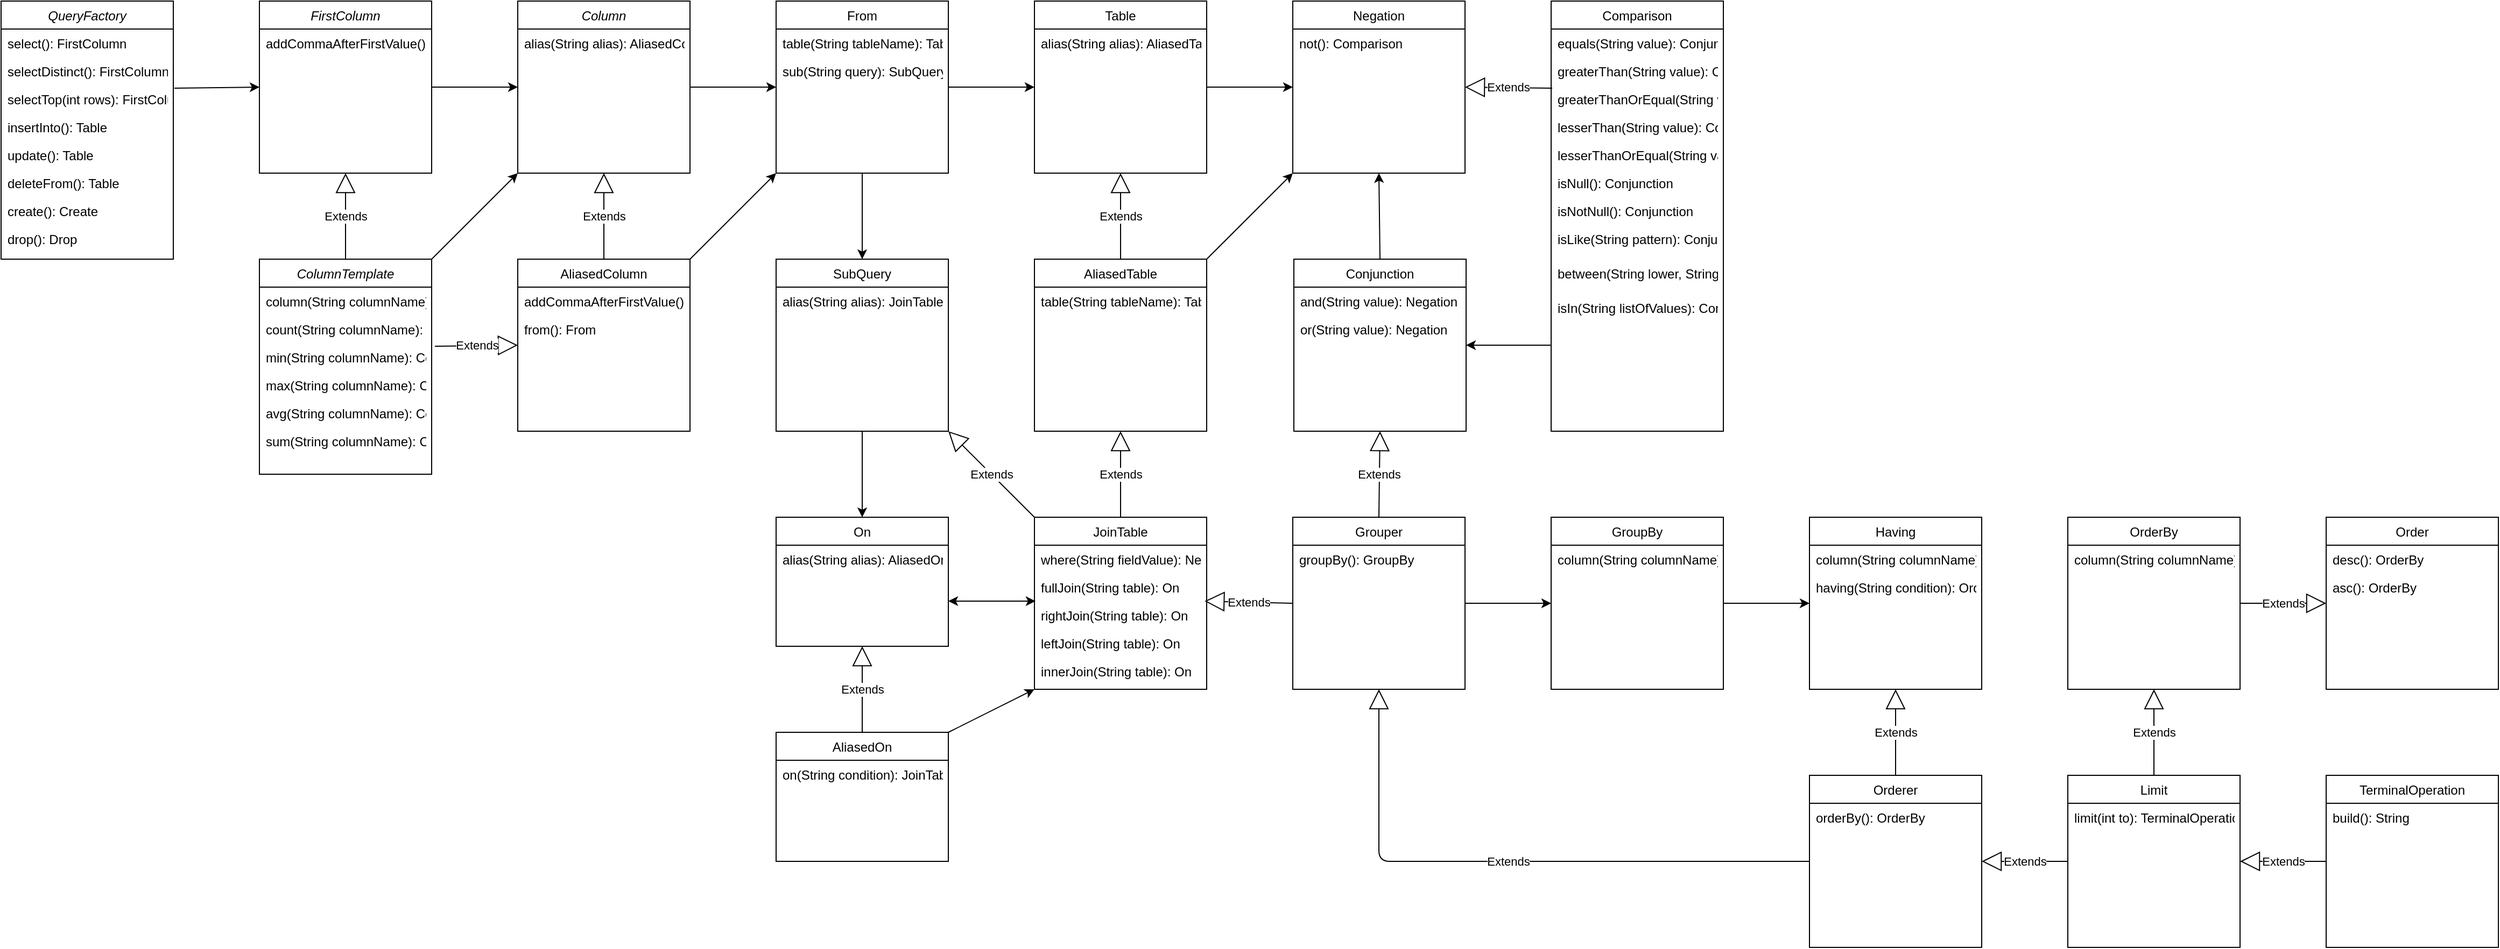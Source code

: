 <mxfile version="14.6.7" type="device" pages="2"><diagram id="C5RBs43oDa-KdzZeNtuy" name="Page-1"><mxGraphModel dx="1026" dy="450" grid="1" gridSize="10" guides="1" tooltips="1" connect="1" arrows="1" fold="1" page="1" pageScale="1" pageWidth="827" pageHeight="1169" math="0" shadow="0"><root><mxCell id="WIyWlLk6GJQsqaUBKTNV-0"/><mxCell id="WIyWlLk6GJQsqaUBKTNV-1" parent="WIyWlLk6GJQsqaUBKTNV-0"/><mxCell id="zkfFHV4jXpPFQw0GAbJ--0" value="Column" style="swimlane;fontStyle=2;align=center;verticalAlign=top;childLayout=stackLayout;horizontal=1;startSize=26;horizontalStack=0;resizeParent=1;resizeLast=0;collapsible=1;marginBottom=0;rounded=0;shadow=0;strokeWidth=1;" parent="WIyWlLk6GJQsqaUBKTNV-1" vertex="1"><mxGeometry x="520" y="280" width="160" height="160" as="geometry"><mxRectangle x="230" y="140" width="160" height="26" as="alternateBounds"/></mxGeometry></mxCell><mxCell id="h24zk3NHVWU1S0sZ4Jsn-0" value="alias(String alias): AliasedColumn" style="text;align=left;verticalAlign=top;spacingLeft=4;spacingRight=4;overflow=hidden;rotatable=0;points=[[0,0.5],[1,0.5]];portConstraint=eastwest;" parent="zkfFHV4jXpPFQw0GAbJ--0" vertex="1"><mxGeometry y="26" width="160" height="26" as="geometry"/></mxCell><mxCell id="zkfFHV4jXpPFQw0GAbJ--17" value="Table" style="swimlane;fontStyle=0;align=center;verticalAlign=top;childLayout=stackLayout;horizontal=1;startSize=26;horizontalStack=0;resizeParent=1;resizeLast=0;collapsible=1;marginBottom=0;rounded=0;shadow=0;strokeWidth=1;" parent="WIyWlLk6GJQsqaUBKTNV-1" vertex="1"><mxGeometry x="1000" y="280" width="160" height="160" as="geometry"><mxRectangle x="550" y="140" width="160" height="26" as="alternateBounds"/></mxGeometry></mxCell><mxCell id="zkfFHV4jXpPFQw0GAbJ--24" value="alias(String alias): AliasedTable" style="text;align=left;verticalAlign=top;spacingLeft=4;spacingRight=4;overflow=hidden;rotatable=0;points=[[0,0.5],[1,0.5]];portConstraint=eastwest;" parent="zkfFHV4jXpPFQw0GAbJ--17" vertex="1"><mxGeometry y="26" width="160" height="26" as="geometry"/></mxCell><mxCell id="h24zk3NHVWU1S0sZ4Jsn-3" value="Conjunction" style="swimlane;fontStyle=0;align=center;verticalAlign=top;childLayout=stackLayout;horizontal=1;startSize=26;horizontalStack=0;resizeParent=1;resizeLast=0;collapsible=1;marginBottom=0;rounded=0;shadow=0;strokeWidth=1;" parent="WIyWlLk6GJQsqaUBKTNV-1" vertex="1"><mxGeometry x="1241" y="520" width="160" height="160" as="geometry"><mxRectangle x="550" y="140" width="160" height="26" as="alternateBounds"/></mxGeometry></mxCell><mxCell id="h24zk3NHVWU1S0sZ4Jsn-6" value="and(String value): Negation" style="text;align=left;verticalAlign=top;spacingLeft=4;spacingRight=4;overflow=hidden;rotatable=0;points=[[0,0.5],[1,0.5]];portConstraint=eastwest;" parent="h24zk3NHVWU1S0sZ4Jsn-3" vertex="1"><mxGeometry y="26" width="160" height="26" as="geometry"/></mxCell><mxCell id="h24zk3NHVWU1S0sZ4Jsn-32" value="or(String value): Negation" style="text;align=left;verticalAlign=top;spacingLeft=4;spacingRight=4;overflow=hidden;rotatable=0;points=[[0,0.5],[1,0.5]];portConstraint=eastwest;" parent="h24zk3NHVWU1S0sZ4Jsn-3" vertex="1"><mxGeometry y="52" width="160" height="26" as="geometry"/></mxCell><mxCell id="h24zk3NHVWU1S0sZ4Jsn-11" value="QueryFactory" style="swimlane;fontStyle=2;align=center;verticalAlign=top;childLayout=stackLayout;horizontal=1;startSize=26;horizontalStack=0;resizeParent=1;resizeLast=0;collapsible=1;marginBottom=0;rounded=0;shadow=0;strokeWidth=1;" parent="WIyWlLk6GJQsqaUBKTNV-1" vertex="1"><mxGeometry x="40" y="280" width="160" height="240" as="geometry"><mxRectangle x="230" y="140" width="160" height="26" as="alternateBounds"/></mxGeometry></mxCell><mxCell id="h24zk3NHVWU1S0sZ4Jsn-12" value="select(): FirstColumn" style="text;align=left;verticalAlign=top;spacingLeft=4;spacingRight=4;overflow=hidden;rotatable=0;points=[[0,0.5],[1,0.5]];portConstraint=eastwest;" parent="h24zk3NHVWU1S0sZ4Jsn-11" vertex="1"><mxGeometry y="26" width="160" height="26" as="geometry"/></mxCell><mxCell id="h24zk3NHVWU1S0sZ4Jsn-14" value="selectDistinct(): FirstColumn" style="text;align=left;verticalAlign=top;spacingLeft=4;spacingRight=4;overflow=hidden;rotatable=0;points=[[0,0.5],[1,0.5]];portConstraint=eastwest;" parent="h24zk3NHVWU1S0sZ4Jsn-11" vertex="1"><mxGeometry y="52" width="160" height="26" as="geometry"/></mxCell><mxCell id="EfB675swxj0_n4PeyxLj-0" value="selectTop(int rows): FirstColumn" style="text;align=left;verticalAlign=top;spacingLeft=4;spacingRight=4;overflow=hidden;rotatable=0;points=[[0,0.5],[1,0.5]];portConstraint=eastwest;" parent="h24zk3NHVWU1S0sZ4Jsn-11" vertex="1"><mxGeometry y="78" width="160" height="26" as="geometry"/></mxCell><mxCell id="h1repfMXLiARq4BlfmfQ-0" value="insertInto(): Table" style="text;align=left;verticalAlign=top;spacingLeft=4;spacingRight=4;overflow=hidden;rotatable=0;points=[[0,0.5],[1,0.5]];portConstraint=eastwest;" parent="h24zk3NHVWU1S0sZ4Jsn-11" vertex="1"><mxGeometry y="104" width="160" height="26" as="geometry"/></mxCell><mxCell id="WQTlYZZ8xY4NNlDOQnOh-1" value="update(): Table" style="text;align=left;verticalAlign=top;spacingLeft=4;spacingRight=4;overflow=hidden;rotatable=0;points=[[0,0.5],[1,0.5]];portConstraint=eastwest;" vertex="1" parent="h24zk3NHVWU1S0sZ4Jsn-11"><mxGeometry y="130" width="160" height="26" as="geometry"/></mxCell><mxCell id="WQTlYZZ8xY4NNlDOQnOh-20" value="deleteFrom(): Table" style="text;align=left;verticalAlign=top;spacingLeft=4;spacingRight=4;overflow=hidden;rotatable=0;points=[[0,0.5],[1,0.5]];portConstraint=eastwest;" vertex="1" parent="h24zk3NHVWU1S0sZ4Jsn-11"><mxGeometry y="156" width="160" height="26" as="geometry"/></mxCell><mxCell id="EfB675swxj0_n4PeyxLj-1" value="create(): Create" style="text;align=left;verticalAlign=top;spacingLeft=4;spacingRight=4;overflow=hidden;rotatable=0;points=[[0,0.5],[1,0.5]];portConstraint=eastwest;" parent="h24zk3NHVWU1S0sZ4Jsn-11" vertex="1"><mxGeometry y="182" width="160" height="26" as="geometry"/></mxCell><mxCell id="WQTlYZZ8xY4NNlDOQnOh-0" value="drop(): Drop" style="text;align=left;verticalAlign=top;spacingLeft=4;spacingRight=4;overflow=hidden;rotatable=0;points=[[0,0.5],[1,0.5]];portConstraint=eastwest;" vertex="1" parent="h24zk3NHVWU1S0sZ4Jsn-11"><mxGeometry y="208" width="160" height="26" as="geometry"/></mxCell><mxCell id="h24zk3NHVWU1S0sZ4Jsn-25" value="AliasedColumn" style="swimlane;fontStyle=0;align=center;verticalAlign=top;childLayout=stackLayout;horizontal=1;startSize=26;horizontalStack=0;resizeParent=1;resizeLast=0;collapsible=1;marginBottom=0;rounded=0;shadow=0;strokeWidth=1;" parent="WIyWlLk6GJQsqaUBKTNV-1" vertex="1"><mxGeometry x="520" y="520" width="160" height="160" as="geometry"><mxRectangle x="550" y="140" width="160" height="26" as="alternateBounds"/></mxGeometry></mxCell><mxCell id="Hs2EF_9010h0EkMGhD_J-79" value="addCommaAfterFirstValue(): void" style="text;align=left;verticalAlign=top;spacingLeft=4;spacingRight=4;overflow=hidden;rotatable=0;points=[[0,0.5],[1,0.5]];portConstraint=eastwest;" parent="h24zk3NHVWU1S0sZ4Jsn-25" vertex="1"><mxGeometry y="26" width="160" height="26" as="geometry"/></mxCell><mxCell id="h24zk3NHVWU1S0sZ4Jsn-28" value="from(): From" style="text;align=left;verticalAlign=top;spacingLeft=4;spacingRight=4;overflow=hidden;rotatable=0;points=[[0,0.5],[1,0.5]];portConstraint=eastwest;" parent="h24zk3NHVWU1S0sZ4Jsn-25" vertex="1"><mxGeometry y="52" width="160" height="26" as="geometry"/></mxCell><mxCell id="h24zk3NHVWU1S0sZ4Jsn-30" value="" style="endArrow=classic;html=1;entryX=0;entryY=0.5;entryDx=0;entryDy=0;" parent="WIyWlLk6GJQsqaUBKTNV-1" target="Hs2EF_9010h0EkMGhD_J-81" edge="1"><mxGeometry width="50" height="50" relative="1" as="geometry"><mxPoint x="680" y="360" as="sourcePoint"/><mxPoint x="760" y="397" as="targetPoint"/></mxGeometry></mxCell><mxCell id="h24zk3NHVWU1S0sZ4Jsn-34" value="On" style="swimlane;fontStyle=0;align=center;verticalAlign=top;childLayout=stackLayout;horizontal=1;startSize=26;horizontalStack=0;resizeParent=1;resizeLast=0;collapsible=1;marginBottom=0;rounded=0;shadow=0;strokeWidth=1;" parent="WIyWlLk6GJQsqaUBKTNV-1" vertex="1"><mxGeometry x="760" y="760" width="160" height="120" as="geometry"><mxRectangle x="550" y="140" width="160" height="26" as="alternateBounds"/></mxGeometry></mxCell><mxCell id="Hs2EF_9010h0EkMGhD_J-50" value="alias(String alias): AliasedOn" style="text;align=left;verticalAlign=top;spacingLeft=4;spacingRight=4;overflow=hidden;rotatable=0;points=[[0,0.5],[1,0.5]];portConstraint=eastwest;" parent="h24zk3NHVWU1S0sZ4Jsn-34" vertex="1"><mxGeometry y="26" width="160" height="26" as="geometry"/></mxCell><mxCell id="h24zk3NHVWU1S0sZ4Jsn-42" value="" style="endArrow=classic;html=1;entryX=0;entryY=1;entryDx=0;entryDy=0;exitX=1;exitY=0;exitDx=0;exitDy=0;" parent="WIyWlLk6GJQsqaUBKTNV-1" source="h24zk3NHVWU1S0sZ4Jsn-25" target="Hs2EF_9010h0EkMGhD_J-81" edge="1"><mxGeometry width="50" height="50" relative="1" as="geometry"><mxPoint x="680" y="530" as="sourcePoint"/><mxPoint x="760" y="531" as="targetPoint"/></mxGeometry></mxCell><mxCell id="h24zk3NHVWU1S0sZ4Jsn-43" value="Negation" style="swimlane;fontStyle=0;align=center;verticalAlign=top;childLayout=stackLayout;horizontal=1;startSize=26;horizontalStack=0;resizeParent=1;resizeLast=0;collapsible=1;marginBottom=0;rounded=0;shadow=0;strokeWidth=1;" parent="WIyWlLk6GJQsqaUBKTNV-1" vertex="1"><mxGeometry x="1240" y="280" width="160" height="160" as="geometry"><mxRectangle x="550" y="140" width="160" height="26" as="alternateBounds"/></mxGeometry></mxCell><mxCell id="h24zk3NHVWU1S0sZ4Jsn-48" value="not(): Comparison" style="text;align=left;verticalAlign=top;spacingLeft=4;spacingRight=4;overflow=hidden;rotatable=0;points=[[0,0.5],[1,0.5]];portConstraint=eastwest;" parent="h24zk3NHVWU1S0sZ4Jsn-43" vertex="1"><mxGeometry y="26" width="160" height="26" as="geometry"/></mxCell><mxCell id="h24zk3NHVWU1S0sZ4Jsn-49" value="" style="endArrow=classic;html=1;entryX=0;entryY=0.5;entryDx=0;entryDy=0;exitX=1;exitY=0.5;exitDx=0;exitDy=0;" parent="WIyWlLk6GJQsqaUBKTNV-1" source="zkfFHV4jXpPFQw0GAbJ--17" target="h24zk3NHVWU1S0sZ4Jsn-43" edge="1"><mxGeometry width="50" height="50" relative="1" as="geometry"><mxPoint x="1170" y="390" as="sourcePoint"/><mxPoint x="1250" y="390" as="targetPoint"/></mxGeometry></mxCell><mxCell id="h24zk3NHVWU1S0sZ4Jsn-52" value="FirstColumn" style="swimlane;fontStyle=2;align=center;verticalAlign=top;childLayout=stackLayout;horizontal=1;startSize=26;horizontalStack=0;resizeParent=1;resizeLast=0;collapsible=1;marginBottom=0;rounded=0;shadow=0;strokeWidth=1;" parent="WIyWlLk6GJQsqaUBKTNV-1" vertex="1"><mxGeometry x="280" y="280" width="160" height="160" as="geometry"><mxRectangle x="230" y="140" width="160" height="26" as="alternateBounds"/></mxGeometry></mxCell><mxCell id="Hs2EF_9010h0EkMGhD_J-70" value="addCommaAfterFirstValue(): void" style="text;align=left;verticalAlign=top;spacingLeft=4;spacingRight=4;overflow=hidden;rotatable=0;points=[[0,0.5],[1,0.5]];portConstraint=eastwest;" parent="h24zk3NHVWU1S0sZ4Jsn-52" vertex="1"><mxGeometry y="26" width="160" height="26" as="geometry"/></mxCell><mxCell id="h24zk3NHVWU1S0sZ4Jsn-60" value="" style="endArrow=classic;html=1;entryX=0;entryY=0.5;entryDx=0;entryDy=0;exitX=1;exitY=0.5;exitDx=0;exitDy=0;" parent="WIyWlLk6GJQsqaUBKTNV-1" source="h24zk3NHVWU1S0sZ4Jsn-52" target="zkfFHV4jXpPFQw0GAbJ--0" edge="1"><mxGeometry width="50" height="50" relative="1" as="geometry"><mxPoint x="440" y="379" as="sourcePoint"/><mxPoint x="520" y="379" as="targetPoint"/></mxGeometry></mxCell><mxCell id="h1repfMXLiARq4BlfmfQ-1" value="" style="endArrow=classic;html=1;entryX=0;entryY=0.5;entryDx=0;entryDy=0;exitX=1.006;exitY=0.115;exitDx=0;exitDy=0;exitPerimeter=0;" parent="WIyWlLk6GJQsqaUBKTNV-1" source="EfB675swxj0_n4PeyxLj-0" target="h24zk3NHVWU1S0sZ4Jsn-52" edge="1"><mxGeometry width="50" height="50" relative="1" as="geometry"><mxPoint x="240" y="371" as="sourcePoint"/><mxPoint x="280" y="371" as="targetPoint"/></mxGeometry></mxCell><mxCell id="h1repfMXLiARq4BlfmfQ-3" value="AliasedTable" style="swimlane;fontStyle=0;align=center;verticalAlign=top;childLayout=stackLayout;horizontal=1;startSize=26;horizontalStack=0;resizeParent=1;resizeLast=0;collapsible=1;marginBottom=0;rounded=0;shadow=0;strokeWidth=1;" parent="WIyWlLk6GJQsqaUBKTNV-1" vertex="1"><mxGeometry x="1000" y="520" width="160" height="160" as="geometry"><mxRectangle x="550" y="140" width="160" height="26" as="alternateBounds"/></mxGeometry></mxCell><mxCell id="WQTlYZZ8xY4NNlDOQnOh-19" value="table(String tableName): Table" style="text;align=left;verticalAlign=top;spacingLeft=4;spacingRight=4;overflow=hidden;rotatable=0;points=[[0,0.5],[1,0.5]];portConstraint=eastwest;" vertex="1" parent="h1repfMXLiARq4BlfmfQ-3"><mxGeometry y="26" width="160" height="26" as="geometry"/></mxCell><mxCell id="h1repfMXLiARq4BlfmfQ-11" value="Extends" style="endArrow=block;endSize=16;endFill=0;html=1;exitX=0.5;exitY=0;exitDx=0;exitDy=0;entryX=0.5;entryY=1;entryDx=0;entryDy=0;" parent="WIyWlLk6GJQsqaUBKTNV-1" source="h24zk3NHVWU1S0sZ4Jsn-25" target="zkfFHV4jXpPFQw0GAbJ--0" edge="1"><mxGeometry width="160" relative="1" as="geometry"><mxPoint x="580" y="510" as="sourcePoint"/><mxPoint x="740" y="510" as="targetPoint"/></mxGeometry></mxCell><mxCell id="h1repfMXLiARq4BlfmfQ-12" value="Extends" style="endArrow=block;endSize=16;endFill=0;html=1;exitX=0.5;exitY=0;exitDx=0;exitDy=0;entryX=0.5;entryY=1;entryDx=0;entryDy=0;" parent="WIyWlLk6GJQsqaUBKTNV-1" source="h1repfMXLiARq4BlfmfQ-3" target="zkfFHV4jXpPFQw0GAbJ--17" edge="1"><mxGeometry width="160" relative="1" as="geometry"><mxPoint x="850" y="610" as="sourcePoint"/><mxPoint x="850" y="530" as="targetPoint"/></mxGeometry></mxCell><mxCell id="h1repfMXLiARq4BlfmfQ-13" value="JoinTable" style="swimlane;fontStyle=0;align=center;verticalAlign=top;childLayout=stackLayout;horizontal=1;startSize=26;horizontalStack=0;resizeParent=1;resizeLast=0;collapsible=1;marginBottom=0;rounded=0;shadow=0;strokeWidth=1;" parent="WIyWlLk6GJQsqaUBKTNV-1" vertex="1"><mxGeometry x="1000" y="760" width="160" height="160" as="geometry"><mxRectangle x="550" y="140" width="160" height="26" as="alternateBounds"/></mxGeometry></mxCell><mxCell id="h1repfMXLiARq4BlfmfQ-15" value="where(String fieldValue): Negation" style="text;align=left;verticalAlign=top;spacingLeft=4;spacingRight=4;overflow=hidden;rotatable=0;points=[[0,0.5],[1,0.5]];portConstraint=eastwest;" parent="h1repfMXLiARq4BlfmfQ-13" vertex="1"><mxGeometry y="26" width="160" height="26" as="geometry"/></mxCell><mxCell id="h1repfMXLiARq4BlfmfQ-19" value="fullJoin(String table): On" style="text;align=left;verticalAlign=top;spacingLeft=4;spacingRight=4;overflow=hidden;rotatable=0;points=[[0,0.5],[1,0.5]];portConstraint=eastwest;" parent="h1repfMXLiARq4BlfmfQ-13" vertex="1"><mxGeometry y="52" width="160" height="26" as="geometry"/></mxCell><mxCell id="h1repfMXLiARq4BlfmfQ-18" value="rightJoin(String table): On" style="text;align=left;verticalAlign=top;spacingLeft=4;spacingRight=4;overflow=hidden;rotatable=0;points=[[0,0.5],[1,0.5]];portConstraint=eastwest;" parent="h1repfMXLiARq4BlfmfQ-13" vertex="1"><mxGeometry y="78" width="160" height="26" as="geometry"/></mxCell><mxCell id="h1repfMXLiARq4BlfmfQ-17" value="leftJoin(String table): On" style="text;align=left;verticalAlign=top;spacingLeft=4;spacingRight=4;overflow=hidden;rotatable=0;points=[[0,0.5],[1,0.5]];portConstraint=eastwest;" parent="h1repfMXLiARq4BlfmfQ-13" vertex="1"><mxGeometry y="104" width="160" height="26" as="geometry"/></mxCell><mxCell id="h1repfMXLiARq4BlfmfQ-16" value="innerJoin(String table): On" style="text;align=left;verticalAlign=top;spacingLeft=4;spacingRight=4;overflow=hidden;rotatable=0;points=[[0,0.5],[1,0.5]];portConstraint=eastwest;" parent="h1repfMXLiARq4BlfmfQ-13" vertex="1"><mxGeometry y="130" width="160" height="26" as="geometry"/></mxCell><mxCell id="h1repfMXLiARq4BlfmfQ-21" value="Comparison" style="swimlane;fontStyle=0;align=center;verticalAlign=top;childLayout=stackLayout;horizontal=1;startSize=26;horizontalStack=0;resizeParent=1;resizeLast=0;collapsible=1;marginBottom=0;rounded=0;shadow=0;strokeWidth=1;" parent="WIyWlLk6GJQsqaUBKTNV-1" vertex="1"><mxGeometry x="1480" y="280" width="160" height="400" as="geometry"><mxRectangle x="550" y="140" width="160" height="26" as="alternateBounds"/></mxGeometry></mxCell><mxCell id="h1repfMXLiARq4BlfmfQ-22" value="equals(String value): Conjunction" style="text;align=left;verticalAlign=top;spacingLeft=4;spacingRight=4;overflow=hidden;rotatable=0;points=[[0,0.5],[1,0.5]];portConstraint=eastwest;" parent="h1repfMXLiARq4BlfmfQ-21" vertex="1"><mxGeometry y="26" width="160" height="26" as="geometry"/></mxCell><mxCell id="h1repfMXLiARq4BlfmfQ-23" value="greaterThan(String value): Conjunction" style="text;align=left;verticalAlign=top;spacingLeft=4;spacingRight=4;overflow=hidden;rotatable=0;points=[[0,0.5],[1,0.5]];portConstraint=eastwest;" parent="h1repfMXLiARq4BlfmfQ-21" vertex="1"><mxGeometry y="52" width="160" height="26" as="geometry"/></mxCell><mxCell id="h1repfMXLiARq4BlfmfQ-24" value="greaterThanOrEqual(String value): Conjunction" style="text;align=left;verticalAlign=top;spacingLeft=4;spacingRight=4;overflow=hidden;rotatable=0;points=[[0,0.5],[1,0.5]];portConstraint=eastwest;" parent="h1repfMXLiARq4BlfmfQ-21" vertex="1"><mxGeometry y="78" width="160" height="26" as="geometry"/></mxCell><mxCell id="h1repfMXLiARq4BlfmfQ-25" value="lesserThan(String value): Conjunction" style="text;align=left;verticalAlign=top;spacingLeft=4;spacingRight=4;overflow=hidden;rotatable=0;points=[[0,0.5],[1,0.5]];portConstraint=eastwest;" parent="h1repfMXLiARq4BlfmfQ-21" vertex="1"><mxGeometry y="104" width="160" height="26" as="geometry"/></mxCell><mxCell id="h1repfMXLiARq4BlfmfQ-26" value="lesserThanOrEqual(String value): Conjunction" style="text;align=left;verticalAlign=top;spacingLeft=4;spacingRight=4;overflow=hidden;rotatable=0;points=[[0,0.5],[1,0.5]];portConstraint=eastwest;" parent="h1repfMXLiARq4BlfmfQ-21" vertex="1"><mxGeometry y="130" width="160" height="26" as="geometry"/></mxCell><mxCell id="h1repfMXLiARq4BlfmfQ-32" value="isNull(): Conjunction" style="text;align=left;verticalAlign=top;spacingLeft=4;spacingRight=4;overflow=hidden;rotatable=0;points=[[0,0.5],[1,0.5]];portConstraint=eastwest;" parent="h1repfMXLiARq4BlfmfQ-21" vertex="1"><mxGeometry y="156" width="160" height="26" as="geometry"/></mxCell><mxCell id="h1repfMXLiARq4BlfmfQ-33" value="isNotNull(): Conjunction" style="text;align=left;verticalAlign=top;spacingLeft=4;spacingRight=4;overflow=hidden;rotatable=0;points=[[0,0.5],[1,0.5]];portConstraint=eastwest;" parent="h1repfMXLiARq4BlfmfQ-21" vertex="1"><mxGeometry y="182" width="160" height="26" as="geometry"/></mxCell><mxCell id="h1repfMXLiARq4BlfmfQ-34" value="isLike(String pattern): Conjunction" style="text;align=left;verticalAlign=top;spacingLeft=4;spacingRight=4;overflow=hidden;rotatable=0;points=[[0,0.5],[1,0.5]];portConstraint=eastwest;" parent="h1repfMXLiARq4BlfmfQ-21" vertex="1"><mxGeometry y="208" width="160" height="32" as="geometry"/></mxCell><mxCell id="EfB675swxj0_n4PeyxLj-2" value="between(String lower, String higher): Conjunction" style="text;align=left;verticalAlign=top;spacingLeft=4;spacingRight=4;overflow=hidden;rotatable=0;points=[[0,0.5],[1,0.5]];portConstraint=eastwest;" parent="h1repfMXLiARq4BlfmfQ-21" vertex="1"><mxGeometry y="240" width="160" height="32" as="geometry"/></mxCell><mxCell id="WQTlYZZ8xY4NNlDOQnOh-27" value="isIn(String listOfValues): Conjunction" style="text;align=left;verticalAlign=top;spacingLeft=4;spacingRight=4;overflow=hidden;rotatable=0;points=[[0,0.5],[1,0.5]];portConstraint=eastwest;" vertex="1" parent="h1repfMXLiARq4BlfmfQ-21"><mxGeometry y="272" width="160" height="32" as="geometry"/></mxCell><mxCell id="h1repfMXLiARq4BlfmfQ-28" value="Extends" style="endArrow=block;endSize=16;endFill=0;html=1;exitX=0.006;exitY=0.115;exitDx=0;exitDy=0;entryX=1;entryY=0.5;entryDx=0;entryDy=0;exitPerimeter=0;" parent="WIyWlLk6GJQsqaUBKTNV-1" source="h1repfMXLiARq4BlfmfQ-24" target="h24zk3NHVWU1S0sZ4Jsn-43" edge="1"><mxGeometry width="160" relative="1" as="geometry"><mxPoint x="1090" y="530" as="sourcePoint"/><mxPoint x="1090" y="450" as="targetPoint"/></mxGeometry></mxCell><mxCell id="h1repfMXLiARq4BlfmfQ-29" value="" style="endArrow=classic;html=1;entryX=1;entryY=0.5;entryDx=0;entryDy=0;" parent="WIyWlLk6GJQsqaUBKTNV-1" target="h24zk3NHVWU1S0sZ4Jsn-3" edge="1"><mxGeometry width="50" height="50" relative="1" as="geometry"><mxPoint x="1480" y="600" as="sourcePoint"/><mxPoint x="1762" y="470" as="targetPoint"/></mxGeometry></mxCell><mxCell id="h1repfMXLiARq4BlfmfQ-30" value="" style="endArrow=classic;html=1;entryX=0;entryY=1;entryDx=0;entryDy=0;exitX=1;exitY=0;exitDx=0;exitDy=0;" parent="WIyWlLk6GJQsqaUBKTNV-1" source="h1repfMXLiARq4BlfmfQ-3" target="h24zk3NHVWU1S0sZ4Jsn-43" edge="1"><mxGeometry width="50" height="50" relative="1" as="geometry"><mxPoint x="1490" y="490" as="sourcePoint"/><mxPoint x="1250" y="530" as="targetPoint"/></mxGeometry></mxCell><mxCell id="Hs2EF_9010h0EkMGhD_J-11" value="Grouper" style="swimlane;fontStyle=0;align=center;verticalAlign=top;childLayout=stackLayout;horizontal=1;startSize=26;horizontalStack=0;resizeParent=1;resizeLast=0;collapsible=1;marginBottom=0;rounded=0;shadow=0;strokeWidth=1;" parent="WIyWlLk6GJQsqaUBKTNV-1" vertex="1"><mxGeometry x="1240" y="760" width="160" height="160" as="geometry"><mxRectangle x="550" y="140" width="160" height="26" as="alternateBounds"/></mxGeometry></mxCell><mxCell id="Hs2EF_9010h0EkMGhD_J-14" value="groupBy(): GroupBy" style="text;align=left;verticalAlign=top;spacingLeft=4;spacingRight=4;overflow=hidden;rotatable=0;points=[[0,0.5],[1,0.5]];portConstraint=eastwest;" parent="Hs2EF_9010h0EkMGhD_J-11" vertex="1"><mxGeometry y="26" width="160" height="26" as="geometry"/></mxCell><mxCell id="Hs2EF_9010h0EkMGhD_J-15" value="Orderer" style="swimlane;fontStyle=0;align=center;verticalAlign=top;childLayout=stackLayout;horizontal=1;startSize=26;horizontalStack=0;resizeParent=1;resizeLast=0;collapsible=1;marginBottom=0;rounded=0;shadow=0;strokeWidth=1;" parent="WIyWlLk6GJQsqaUBKTNV-1" vertex="1"><mxGeometry x="1720" y="1000" width="160" height="160" as="geometry"><mxRectangle x="550" y="140" width="160" height="26" as="alternateBounds"/></mxGeometry></mxCell><mxCell id="Hs2EF_9010h0EkMGhD_J-16" value="orderBy(): OrderBy" style="text;align=left;verticalAlign=top;spacingLeft=4;spacingRight=4;overflow=hidden;rotatable=0;points=[[0,0.5],[1,0.5]];portConstraint=eastwest;" parent="Hs2EF_9010h0EkMGhD_J-15" vertex="1"><mxGeometry y="26" width="160" height="26" as="geometry"/></mxCell><mxCell id="Hs2EF_9010h0EkMGhD_J-18" value="Extends" style="endArrow=block;endSize=16;endFill=0;html=1;exitX=0;exitY=0.5;exitDx=0;exitDy=0;entryX=0.5;entryY=1;entryDx=0;entryDy=0;" parent="WIyWlLk6GJQsqaUBKTNV-1" source="Hs2EF_9010h0EkMGhD_J-15" target="Hs2EF_9010h0EkMGhD_J-11" edge="1"><mxGeometry width="160" relative="1" as="geometry"><mxPoint x="1571" y="1100" as="sourcePoint"/><mxPoint x="1821" y="920" as="targetPoint"/><Array as="points"><mxPoint x="1320" y="1080"/></Array></mxGeometry></mxCell><mxCell id="Hs2EF_9010h0EkMGhD_J-20" value="Extends" style="endArrow=block;endSize=16;endFill=0;html=1;entryX=0.5;entryY=1;entryDx=0;entryDy=0;exitX=0.5;exitY=0;exitDx=0;exitDy=0;" parent="WIyWlLk6GJQsqaUBKTNV-1" source="Hs2EF_9010h0EkMGhD_J-11" target="h24zk3NHVWU1S0sZ4Jsn-3" edge="1"><mxGeometry width="160" relative="1" as="geometry"><mxPoint x="1841" y="800" as="sourcePoint"/><mxPoint x="1842" y="1030" as="targetPoint"/></mxGeometry></mxCell><mxCell id="Hs2EF_9010h0EkMGhD_J-22" value="Limit" style="swimlane;fontStyle=0;align=center;verticalAlign=top;childLayout=stackLayout;horizontal=1;startSize=26;horizontalStack=0;resizeParent=1;resizeLast=0;collapsible=1;marginBottom=0;rounded=0;shadow=0;strokeWidth=1;" parent="WIyWlLk6GJQsqaUBKTNV-1" vertex="1"><mxGeometry x="1960" y="1000" width="160" height="160" as="geometry"><mxRectangle x="550" y="140" width="160" height="26" as="alternateBounds"/></mxGeometry></mxCell><mxCell id="Hs2EF_9010h0EkMGhD_J-23" value="limit(int to): TerminalOperation" style="text;align=left;verticalAlign=top;spacingLeft=4;spacingRight=4;overflow=hidden;rotatable=0;points=[[0,0.5],[1,0.5]];portConstraint=eastwest;" parent="Hs2EF_9010h0EkMGhD_J-22" vertex="1"><mxGeometry y="26" width="160" height="26" as="geometry"/></mxCell><mxCell id="Hs2EF_9010h0EkMGhD_J-24" value="Order" style="swimlane;fontStyle=0;align=center;verticalAlign=top;childLayout=stackLayout;horizontal=1;startSize=26;horizontalStack=0;resizeParent=1;resizeLast=0;collapsible=1;marginBottom=0;rounded=0;shadow=0;strokeWidth=1;" parent="WIyWlLk6GJQsqaUBKTNV-1" vertex="1"><mxGeometry x="2200" y="760" width="160" height="160" as="geometry"><mxRectangle x="550" y="140" width="160" height="26" as="alternateBounds"/></mxGeometry></mxCell><mxCell id="Hs2EF_9010h0EkMGhD_J-25" value="desc(): OrderBy" style="text;align=left;verticalAlign=top;spacingLeft=4;spacingRight=4;overflow=hidden;rotatable=0;points=[[0,0.5],[1,0.5]];portConstraint=eastwest;" parent="Hs2EF_9010h0EkMGhD_J-24" vertex="1"><mxGeometry y="26" width="160" height="26" as="geometry"/></mxCell><mxCell id="Hs2EF_9010h0EkMGhD_J-26" value="asc(): OrderBy" style="text;align=left;verticalAlign=top;spacingLeft=4;spacingRight=4;overflow=hidden;rotatable=0;points=[[0,0.5],[1,0.5]];portConstraint=eastwest;" parent="Hs2EF_9010h0EkMGhD_J-24" vertex="1"><mxGeometry y="52" width="160" height="26" as="geometry"/></mxCell><mxCell id="Hs2EF_9010h0EkMGhD_J-27" value="Extends" style="endArrow=block;endSize=16;endFill=0;html=1;exitX=1;exitY=0.5;exitDx=0;exitDy=0;entryX=0;entryY=0.5;entryDx=0;entryDy=0;" parent="WIyWlLk6GJQsqaUBKTNV-1" source="Hs2EF_9010h0EkMGhD_J-38" target="Hs2EF_9010h0EkMGhD_J-24" edge="1"><mxGeometry width="160" relative="1" as="geometry"><mxPoint x="2110" y="840" as="sourcePoint"/><mxPoint x="1790" y="680" as="targetPoint"/></mxGeometry></mxCell><mxCell id="Hs2EF_9010h0EkMGhD_J-28" value="Extends" style="endArrow=block;endSize=16;endFill=0;html=1;exitX=0;exitY=0.5;exitDx=0;exitDy=0;entryX=0.988;entryY=0;entryDx=0;entryDy=0;entryPerimeter=0;" parent="WIyWlLk6GJQsqaUBKTNV-1" source="Hs2EF_9010h0EkMGhD_J-11" target="h1repfMXLiARq4BlfmfQ-18" edge="1"><mxGeometry width="160" relative="1" as="geometry"><mxPoint x="1571" y="850" as="sourcePoint"/><mxPoint x="1400" y="920" as="targetPoint"/></mxGeometry></mxCell><mxCell id="Hs2EF_9010h0EkMGhD_J-29" value="" style="endArrow=classic;html=1;entryX=0.5;entryY=1;entryDx=0;entryDy=0;exitX=0.5;exitY=0;exitDx=0;exitDy=0;" parent="WIyWlLk6GJQsqaUBKTNV-1" source="h24zk3NHVWU1S0sZ4Jsn-3" target="h24zk3NHVWU1S0sZ4Jsn-43" edge="1"><mxGeometry width="50" height="50" relative="1" as="geometry"><mxPoint x="1571" y="530" as="sourcePoint"/><mxPoint x="1571" y="610" as="targetPoint"/></mxGeometry></mxCell><mxCell id="Hs2EF_9010h0EkMGhD_J-32" value="GroupBy" style="swimlane;fontStyle=0;align=center;verticalAlign=top;childLayout=stackLayout;horizontal=1;startSize=26;horizontalStack=0;resizeParent=1;resizeLast=0;collapsible=1;marginBottom=0;rounded=0;shadow=0;strokeWidth=1;" parent="WIyWlLk6GJQsqaUBKTNV-1" vertex="1"><mxGeometry x="1480" y="760" width="160" height="160" as="geometry"><mxRectangle x="550" y="140" width="160" height="26" as="alternateBounds"/></mxGeometry></mxCell><mxCell id="WQTlYZZ8xY4NNlDOQnOh-14" value="column(String columnName): Having" style="text;align=left;verticalAlign=top;spacingLeft=4;spacingRight=4;overflow=hidden;rotatable=0;points=[[0,0.5],[1,0.5]];portConstraint=eastwest;" vertex="1" parent="Hs2EF_9010h0EkMGhD_J-32"><mxGeometry y="26" width="160" height="26" as="geometry"/></mxCell><mxCell id="Hs2EF_9010h0EkMGhD_J-38" value="OrderBy" style="swimlane;fontStyle=0;align=center;verticalAlign=top;childLayout=stackLayout;horizontal=1;startSize=26;horizontalStack=0;resizeParent=1;resizeLast=0;collapsible=1;marginBottom=0;rounded=0;shadow=0;strokeWidth=1;" parent="WIyWlLk6GJQsqaUBKTNV-1" vertex="1"><mxGeometry x="1960" y="760" width="160" height="160" as="geometry"><mxRectangle x="550" y="140" width="160" height="26" as="alternateBounds"/></mxGeometry></mxCell><mxCell id="Hs2EF_9010h0EkMGhD_J-7" value="column(String columnName): Order" style="text;align=left;verticalAlign=top;spacingLeft=4;spacingRight=4;overflow=hidden;rotatable=0;points=[[0,0.5],[1,0.5]];portConstraint=eastwest;" parent="Hs2EF_9010h0EkMGhD_J-38" vertex="1"><mxGeometry y="26" width="160" height="26" as="geometry"/></mxCell><mxCell id="Hs2EF_9010h0EkMGhD_J-46" value="Extends" style="endArrow=block;endSize=16;endFill=0;html=1;entryX=1;entryY=0.5;entryDx=0;entryDy=0;exitX=0;exitY=0.5;exitDx=0;exitDy=0;" parent="WIyWlLk6GJQsqaUBKTNV-1" source="Hs2EF_9010h0EkMGhD_J-22" target="Hs2EF_9010h0EkMGhD_J-15" edge="1"><mxGeometry width="160" relative="1" as="geometry"><mxPoint x="1970" y="950" as="sourcePoint"/><mxPoint x="1910" y="1090" as="targetPoint"/></mxGeometry></mxCell><mxCell id="Hs2EF_9010h0EkMGhD_J-47" value="Extends" style="endArrow=block;endSize=16;endFill=0;html=1;exitX=0.5;exitY=0;exitDx=0;exitDy=0;entryX=0.5;entryY=1;entryDx=0;entryDy=0;" parent="WIyWlLk6GJQsqaUBKTNV-1" source="Hs2EF_9010h0EkMGhD_J-22" edge="1"><mxGeometry width="160" relative="1" as="geometry"><mxPoint x="1911" y="930" as="sourcePoint"/><mxPoint x="2040" y="920" as="targetPoint"/></mxGeometry></mxCell><mxCell id="Hs2EF_9010h0EkMGhD_J-62" value="Extends" style="endArrow=block;endSize=16;endFill=0;html=1;exitX=0.5;exitY=0;exitDx=0;exitDy=0;entryX=0.5;entryY=1;entryDx=0;entryDy=0;" parent="WIyWlLk6GJQsqaUBKTNV-1" source="h1repfMXLiARq4BlfmfQ-13" target="h1repfMXLiARq4BlfmfQ-3" edge="1"><mxGeometry width="160" relative="1" as="geometry"><mxPoint x="1330" y="930" as="sourcePoint"/><mxPoint x="920" y="680" as="targetPoint"/></mxGeometry></mxCell><mxCell id="Hs2EF_9010h0EkMGhD_J-63" value="AliasedOn" style="swimlane;fontStyle=0;align=center;verticalAlign=top;childLayout=stackLayout;horizontal=1;startSize=26;horizontalStack=0;resizeParent=1;resizeLast=0;collapsible=1;marginBottom=0;rounded=0;shadow=0;strokeWidth=1;" parent="WIyWlLk6GJQsqaUBKTNV-1" vertex="1"><mxGeometry x="760" y="960" width="160" height="120" as="geometry"><mxRectangle x="550" y="140" width="160" height="26" as="alternateBounds"/></mxGeometry></mxCell><mxCell id="Hs2EF_9010h0EkMGhD_J-64" value="on(String condition): JoinTable" style="text;align=left;verticalAlign=top;spacingLeft=4;spacingRight=4;overflow=hidden;rotatable=0;points=[[0,0.5],[1,0.5]];portConstraint=eastwest;" parent="Hs2EF_9010h0EkMGhD_J-63" vertex="1"><mxGeometry y="26" width="160" height="26" as="geometry"/></mxCell><mxCell id="Hs2EF_9010h0EkMGhD_J-66" value="Extends" style="endArrow=block;endSize=16;endFill=0;html=1;exitX=0.5;exitY=0;exitDx=0;exitDy=0;entryX=0.5;entryY=1;entryDx=0;entryDy=0;" parent="WIyWlLk6GJQsqaUBKTNV-1" source="Hs2EF_9010h0EkMGhD_J-63" target="h24zk3NHVWU1S0sZ4Jsn-34" edge="1"><mxGeometry width="160" relative="1" as="geometry"><mxPoint x="1692" y="930" as="sourcePoint"/><mxPoint x="1410" y="930" as="targetPoint"/></mxGeometry></mxCell><mxCell id="Hs2EF_9010h0EkMGhD_J-67" value="" style="endArrow=classic;html=1;exitX=1;exitY=0;exitDx=0;exitDy=0;entryX=0;entryY=1;entryDx=0;entryDy=0;" parent="WIyWlLk6GJQsqaUBKTNV-1" source="Hs2EF_9010h0EkMGhD_J-63" target="h1repfMXLiARq4BlfmfQ-13" edge="1"><mxGeometry width="50" height="50" relative="1" as="geometry"><mxPoint x="1170" y="830" as="sourcePoint"/><mxPoint x="1270" y="801" as="targetPoint"/></mxGeometry></mxCell><mxCell id="Hs2EF_9010h0EkMGhD_J-73" value="ColumnTemplate" style="swimlane;fontStyle=2;align=center;verticalAlign=top;childLayout=stackLayout;horizontal=1;startSize=26;horizontalStack=0;resizeParent=1;resizeLast=0;collapsible=1;marginBottom=0;rounded=0;shadow=0;strokeWidth=1;" parent="WIyWlLk6GJQsqaUBKTNV-1" vertex="1"><mxGeometry x="280" y="520" width="160" height="200" as="geometry"><mxRectangle x="230" y="140" width="160" height="26" as="alternateBounds"/></mxGeometry></mxCell><mxCell id="Hs2EF_9010h0EkMGhD_J-74" value="column(String columnName): FirstColumn" style="text;align=left;verticalAlign=top;spacingLeft=4;spacingRight=4;overflow=hidden;rotatable=0;points=[[0,0.5],[1,0.5]];portConstraint=eastwest;" parent="Hs2EF_9010h0EkMGhD_J-73" vertex="1"><mxGeometry y="26" width="160" height="26" as="geometry"/></mxCell><mxCell id="Hs2EF_9010h0EkMGhD_J-98" value="count(String columnName): Column" style="text;align=left;verticalAlign=top;spacingLeft=4;spacingRight=4;overflow=hidden;rotatable=0;points=[[0,0.5],[1,0.5]];portConstraint=eastwest;" parent="Hs2EF_9010h0EkMGhD_J-73" vertex="1"><mxGeometry y="52" width="160" height="26" as="geometry"/></mxCell><mxCell id="Hs2EF_9010h0EkMGhD_J-75" value="min(String columnName): Column" style="text;align=left;verticalAlign=top;spacingLeft=4;spacingRight=4;overflow=hidden;rotatable=0;points=[[0,0.5],[1,0.5]];portConstraint=eastwest;" parent="Hs2EF_9010h0EkMGhD_J-73" vertex="1"><mxGeometry y="78" width="160" height="26" as="geometry"/></mxCell><mxCell id="Hs2EF_9010h0EkMGhD_J-78" value="max(String columnName): Column" style="text;align=left;verticalAlign=top;spacingLeft=4;spacingRight=4;overflow=hidden;rotatable=0;points=[[0,0.5],[1,0.5]];portConstraint=eastwest;" parent="Hs2EF_9010h0EkMGhD_J-73" vertex="1"><mxGeometry y="104" width="160" height="26" as="geometry"/></mxCell><mxCell id="Hs2EF_9010h0EkMGhD_J-96" value="avg(String columnName): Column" style="text;align=left;verticalAlign=top;spacingLeft=4;spacingRight=4;overflow=hidden;rotatable=0;points=[[0,0.5],[1,0.5]];portConstraint=eastwest;" parent="Hs2EF_9010h0EkMGhD_J-73" vertex="1"><mxGeometry y="130" width="160" height="26" as="geometry"/></mxCell><mxCell id="Hs2EF_9010h0EkMGhD_J-97" value="sum(String columnName): Column" style="text;align=left;verticalAlign=top;spacingLeft=4;spacingRight=4;overflow=hidden;rotatable=0;points=[[0,0.5],[1,0.5]];portConstraint=eastwest;" parent="Hs2EF_9010h0EkMGhD_J-73" vertex="1"><mxGeometry y="156" width="160" height="26" as="geometry"/></mxCell><mxCell id="Hs2EF_9010h0EkMGhD_J-76" value="Extends" style="endArrow=block;endSize=16;endFill=0;html=1;exitX=0.5;exitY=0;exitDx=0;exitDy=0;entryX=0.5;entryY=1;entryDx=0;entryDy=0;" parent="WIyWlLk6GJQsqaUBKTNV-1" source="Hs2EF_9010h0EkMGhD_J-73" target="h24zk3NHVWU1S0sZ4Jsn-52" edge="1"><mxGeometry width="160" relative="1" as="geometry"><mxPoint x="610" y="530" as="sourcePoint"/><mxPoint x="610" y="450" as="targetPoint"/></mxGeometry></mxCell><mxCell id="Hs2EF_9010h0EkMGhD_J-77" value="Extends" style="endArrow=block;endSize=16;endFill=0;html=1;exitX=1.019;exitY=0.115;exitDx=0;exitDy=0;entryX=0;entryY=0.5;entryDx=0;entryDy=0;exitPerimeter=0;" parent="WIyWlLk6GJQsqaUBKTNV-1" source="Hs2EF_9010h0EkMGhD_J-75" target="h24zk3NHVWU1S0sZ4Jsn-25" edge="1"><mxGeometry width="160" relative="1" as="geometry"><mxPoint x="620" y="540" as="sourcePoint"/><mxPoint x="620" y="460" as="targetPoint"/></mxGeometry></mxCell><mxCell id="Hs2EF_9010h0EkMGhD_J-80" value="" style="endArrow=classic;html=1;entryX=0;entryY=1;entryDx=0;entryDy=0;exitX=1;exitY=0;exitDx=0;exitDy=0;" parent="WIyWlLk6GJQsqaUBKTNV-1" source="Hs2EF_9010h0EkMGhD_J-73" target="zkfFHV4jXpPFQw0GAbJ--0" edge="1"><mxGeometry width="50" height="50" relative="1" as="geometry"><mxPoint x="210" y="370.002" as="sourcePoint"/><mxPoint x="290" y="370" as="targetPoint"/></mxGeometry></mxCell><mxCell id="Hs2EF_9010h0EkMGhD_J-81" value="From" style="swimlane;fontStyle=0;align=center;verticalAlign=top;childLayout=stackLayout;horizontal=1;startSize=26;horizontalStack=0;resizeParent=1;resizeLast=0;collapsible=1;marginBottom=0;rounded=0;shadow=0;strokeWidth=1;" parent="WIyWlLk6GJQsqaUBKTNV-1" vertex="1"><mxGeometry x="760" y="280" width="160" height="160" as="geometry"><mxRectangle x="550" y="140" width="160" height="26" as="alternateBounds"/></mxGeometry></mxCell><mxCell id="Hs2EF_9010h0EkMGhD_J-85" value="table(String tableName): Table" style="text;align=left;verticalAlign=top;spacingLeft=4;spacingRight=4;overflow=hidden;rotatable=0;points=[[0,0.5],[1,0.5]];portConstraint=eastwest;" parent="Hs2EF_9010h0EkMGhD_J-81" vertex="1"><mxGeometry y="26" width="160" height="26" as="geometry"/></mxCell><mxCell id="WQTlYZZ8xY4NNlDOQnOh-21" value="sub(String query): SubQuery" style="text;align=left;verticalAlign=top;spacingLeft=4;spacingRight=4;overflow=hidden;rotatable=0;points=[[0,0.5],[1,0.5]];portConstraint=eastwest;" vertex="1" parent="Hs2EF_9010h0EkMGhD_J-81"><mxGeometry y="52" width="160" height="26" as="geometry"/></mxCell><mxCell id="Hs2EF_9010h0EkMGhD_J-87" value="" style="endArrow=classic;html=1;entryX=0;entryY=0.5;entryDx=0;entryDy=0;exitX=1;exitY=0.5;exitDx=0;exitDy=0;" parent="WIyWlLk6GJQsqaUBKTNV-1" source="Hs2EF_9010h0EkMGhD_J-81" target="zkfFHV4jXpPFQw0GAbJ--17" edge="1"><mxGeometry width="50" height="50" relative="1" as="geometry"><mxPoint x="950" y="420" as="sourcePoint"/><mxPoint x="770" y="370" as="targetPoint"/></mxGeometry></mxCell><mxCell id="hAjSI3b-thGrwwldcPpV-1" value="TerminalOperation" style="swimlane;fontStyle=0;align=center;verticalAlign=top;childLayout=stackLayout;horizontal=1;startSize=26;horizontalStack=0;resizeParent=1;resizeLast=0;collapsible=1;marginBottom=0;rounded=0;shadow=0;strokeWidth=1;" parent="WIyWlLk6GJQsqaUBKTNV-1" vertex="1"><mxGeometry x="2200" y="1000" width="160" height="160" as="geometry"><mxRectangle x="550" y="140" width="160" height="26" as="alternateBounds"/></mxGeometry></mxCell><mxCell id="hAjSI3b-thGrwwldcPpV-2" value="build(): String" style="text;align=left;verticalAlign=top;spacingLeft=4;spacingRight=4;overflow=hidden;rotatable=0;points=[[0,0.5],[1,0.5]];portConstraint=eastwest;" parent="hAjSI3b-thGrwwldcPpV-1" vertex="1"><mxGeometry y="26" width="160" height="26" as="geometry"/></mxCell><mxCell id="hAjSI3b-thGrwwldcPpV-3" value="Extends" style="endArrow=block;endSize=16;endFill=0;html=1;exitX=0;exitY=0.5;exitDx=0;exitDy=0;entryX=1;entryY=0.5;entryDx=0;entryDy=0;" parent="WIyWlLk6GJQsqaUBKTNV-1" source="hAjSI3b-thGrwwldcPpV-1" target="Hs2EF_9010h0EkMGhD_J-22" edge="1"><mxGeometry width="160" relative="1" as="geometry"><mxPoint x="2050" y="1010" as="sourcePoint"/><mxPoint x="2050" y="930" as="targetPoint"/></mxGeometry></mxCell><mxCell id="WQTlYZZ8xY4NNlDOQnOh-2" value="" style="endArrow=classic;startArrow=classic;html=1;exitX=0.006;exitY=0;exitDx=0;exitDy=0;exitPerimeter=0;" edge="1" parent="WIyWlLk6GJQsqaUBKTNV-1" source="h1repfMXLiARq4BlfmfQ-18"><mxGeometry width="50" height="50" relative="1" as="geometry"><mxPoint x="1110" y="740" as="sourcePoint"/><mxPoint x="920" y="838" as="targetPoint"/></mxGeometry></mxCell><mxCell id="WQTlYZZ8xY4NNlDOQnOh-4" value="" style="endArrow=classic;html=1;entryX=0;entryY=0.5;entryDx=0;entryDy=0;exitX=1;exitY=0.5;exitDx=0;exitDy=0;" edge="1" parent="WIyWlLk6GJQsqaUBKTNV-1" source="Hs2EF_9010h0EkMGhD_J-11" target="Hs2EF_9010h0EkMGhD_J-32"><mxGeometry width="50" height="50" relative="1" as="geometry"><mxPoint x="1649.04" y="850.002" as="sourcePoint"/><mxPoint x="1730" y="850" as="targetPoint"/></mxGeometry></mxCell><mxCell id="WQTlYZZ8xY4NNlDOQnOh-9" value="Having" style="swimlane;fontStyle=0;align=center;verticalAlign=top;childLayout=stackLayout;horizontal=1;startSize=26;horizontalStack=0;resizeParent=1;resizeLast=0;collapsible=1;marginBottom=0;rounded=0;shadow=0;strokeWidth=1;" vertex="1" parent="WIyWlLk6GJQsqaUBKTNV-1"><mxGeometry x="1720" y="760" width="160" height="160" as="geometry"><mxRectangle x="550" y="140" width="160" height="26" as="alternateBounds"/></mxGeometry></mxCell><mxCell id="WQTlYZZ8xY4NNlDOQnOh-17" value="column(String columnName): Having" style="text;align=left;verticalAlign=top;spacingLeft=4;spacingRight=4;overflow=hidden;rotatable=0;points=[[0,0.5],[1,0.5]];portConstraint=eastwest;" vertex="1" parent="WQTlYZZ8xY4NNlDOQnOh-9"><mxGeometry y="26" width="160" height="26" as="geometry"/></mxCell><mxCell id="Hs2EF_9010h0EkMGhD_J-45" value="having(String condition): Orderer" style="text;align=left;verticalAlign=top;spacingLeft=4;spacingRight=4;overflow=hidden;rotatable=0;points=[[0,0.5],[1,0.5]];portConstraint=eastwest;" parent="WQTlYZZ8xY4NNlDOQnOh-9" vertex="1"><mxGeometry y="52" width="160" height="26" as="geometry"/></mxCell><mxCell id="WQTlYZZ8xY4NNlDOQnOh-13" value="Extends" style="endArrow=block;endSize=16;endFill=0;html=1;exitX=0.5;exitY=0;exitDx=0;exitDy=0;entryX=0.5;entryY=1;entryDx=0;entryDy=0;" edge="1" parent="WIyWlLk6GJQsqaUBKTNV-1" source="Hs2EF_9010h0EkMGhD_J-15" target="WQTlYZZ8xY4NNlDOQnOh-9"><mxGeometry width="160" relative="1" as="geometry"><mxPoint x="1810" y="1010" as="sourcePoint"/><mxPoint x="1670" y="890" as="targetPoint"/></mxGeometry></mxCell><mxCell id="WQTlYZZ8xY4NNlDOQnOh-18" value="" style="endArrow=classic;html=1;entryX=0;entryY=0.5;entryDx=0;entryDy=0;exitX=1;exitY=0.5;exitDx=0;exitDy=0;" edge="1" parent="WIyWlLk6GJQsqaUBKTNV-1" source="Hs2EF_9010h0EkMGhD_J-32" target="WQTlYZZ8xY4NNlDOQnOh-9"><mxGeometry width="50" height="50" relative="1" as="geometry"><mxPoint x="1410" y="850" as="sourcePoint"/><mxPoint x="1490" y="850" as="targetPoint"/></mxGeometry></mxCell><mxCell id="WQTlYZZ8xY4NNlDOQnOh-22" value="SubQuery" style="swimlane;fontStyle=0;align=center;verticalAlign=top;childLayout=stackLayout;horizontal=1;startSize=26;horizontalStack=0;resizeParent=1;resizeLast=0;collapsible=1;marginBottom=0;rounded=0;shadow=0;strokeWidth=1;" vertex="1" parent="WIyWlLk6GJQsqaUBKTNV-1"><mxGeometry x="760" y="520" width="160" height="160" as="geometry"><mxRectangle x="550" y="140" width="160" height="26" as="alternateBounds"/></mxGeometry></mxCell><mxCell id="WQTlYZZ8xY4NNlDOQnOh-23" value="alias(String alias): JoinTable" style="text;align=left;verticalAlign=top;spacingLeft=4;spacingRight=4;overflow=hidden;rotatable=0;points=[[0,0.5],[1,0.5]];portConstraint=eastwest;" vertex="1" parent="WQTlYZZ8xY4NNlDOQnOh-22"><mxGeometry y="26" width="160" height="26" as="geometry"/></mxCell><mxCell id="WQTlYZZ8xY4NNlDOQnOh-24" value="" style="endArrow=classic;html=1;entryX=0.5;entryY=0;entryDx=0;entryDy=0;exitX=0.5;exitY=1;exitDx=0;exitDy=0;" edge="1" parent="WIyWlLk6GJQsqaUBKTNV-1" source="Hs2EF_9010h0EkMGhD_J-81" target="WQTlYZZ8xY4NNlDOQnOh-22"><mxGeometry width="50" height="50" relative="1" as="geometry"><mxPoint x="930" y="370" as="sourcePoint"/><mxPoint x="1010" y="370" as="targetPoint"/></mxGeometry></mxCell><mxCell id="WQTlYZZ8xY4NNlDOQnOh-25" value="" style="endArrow=classic;html=1;entryX=0.5;entryY=0;entryDx=0;entryDy=0;exitX=0.5;exitY=1;exitDx=0;exitDy=0;" edge="1" parent="WIyWlLk6GJQsqaUBKTNV-1" source="WQTlYZZ8xY4NNlDOQnOh-22" target="h24zk3NHVWU1S0sZ4Jsn-34"><mxGeometry width="50" height="50" relative="1" as="geometry"><mxPoint x="940" y="380" as="sourcePoint"/><mxPoint x="1020" y="380" as="targetPoint"/></mxGeometry></mxCell><mxCell id="WQTlYZZ8xY4NNlDOQnOh-26" value="Extends" style="endArrow=block;endSize=16;endFill=0;html=1;exitX=0;exitY=0;exitDx=0;exitDy=0;entryX=1;entryY=1;entryDx=0;entryDy=0;" edge="1" parent="WIyWlLk6GJQsqaUBKTNV-1" source="h1repfMXLiARq4BlfmfQ-13" target="WQTlYZZ8xY4NNlDOQnOh-22"><mxGeometry width="160" relative="1" as="geometry"><mxPoint x="1090" y="770" as="sourcePoint"/><mxPoint x="1090" y="690" as="targetPoint"/></mxGeometry></mxCell></root></mxGraphModel></diagram><diagram id="Ow9V6Ym54veHrPqEXKy3" name="Page-2"><mxGraphModel dx="1026" dy="450" grid="1" gridSize="10" guides="1" tooltips="1" connect="1" arrows="1" fold="1" page="1" pageScale="1" pageWidth="850" pageHeight="1100" math="0" shadow="0"><root><mxCell id="m3Wl_wwwOwhI21_RcPmA-0"/><mxCell id="m3Wl_wwwOwhI21_RcPmA-1" parent="m3Wl_wwwOwhI21_RcPmA-0"/></root></mxGraphModel></diagram></mxfile>